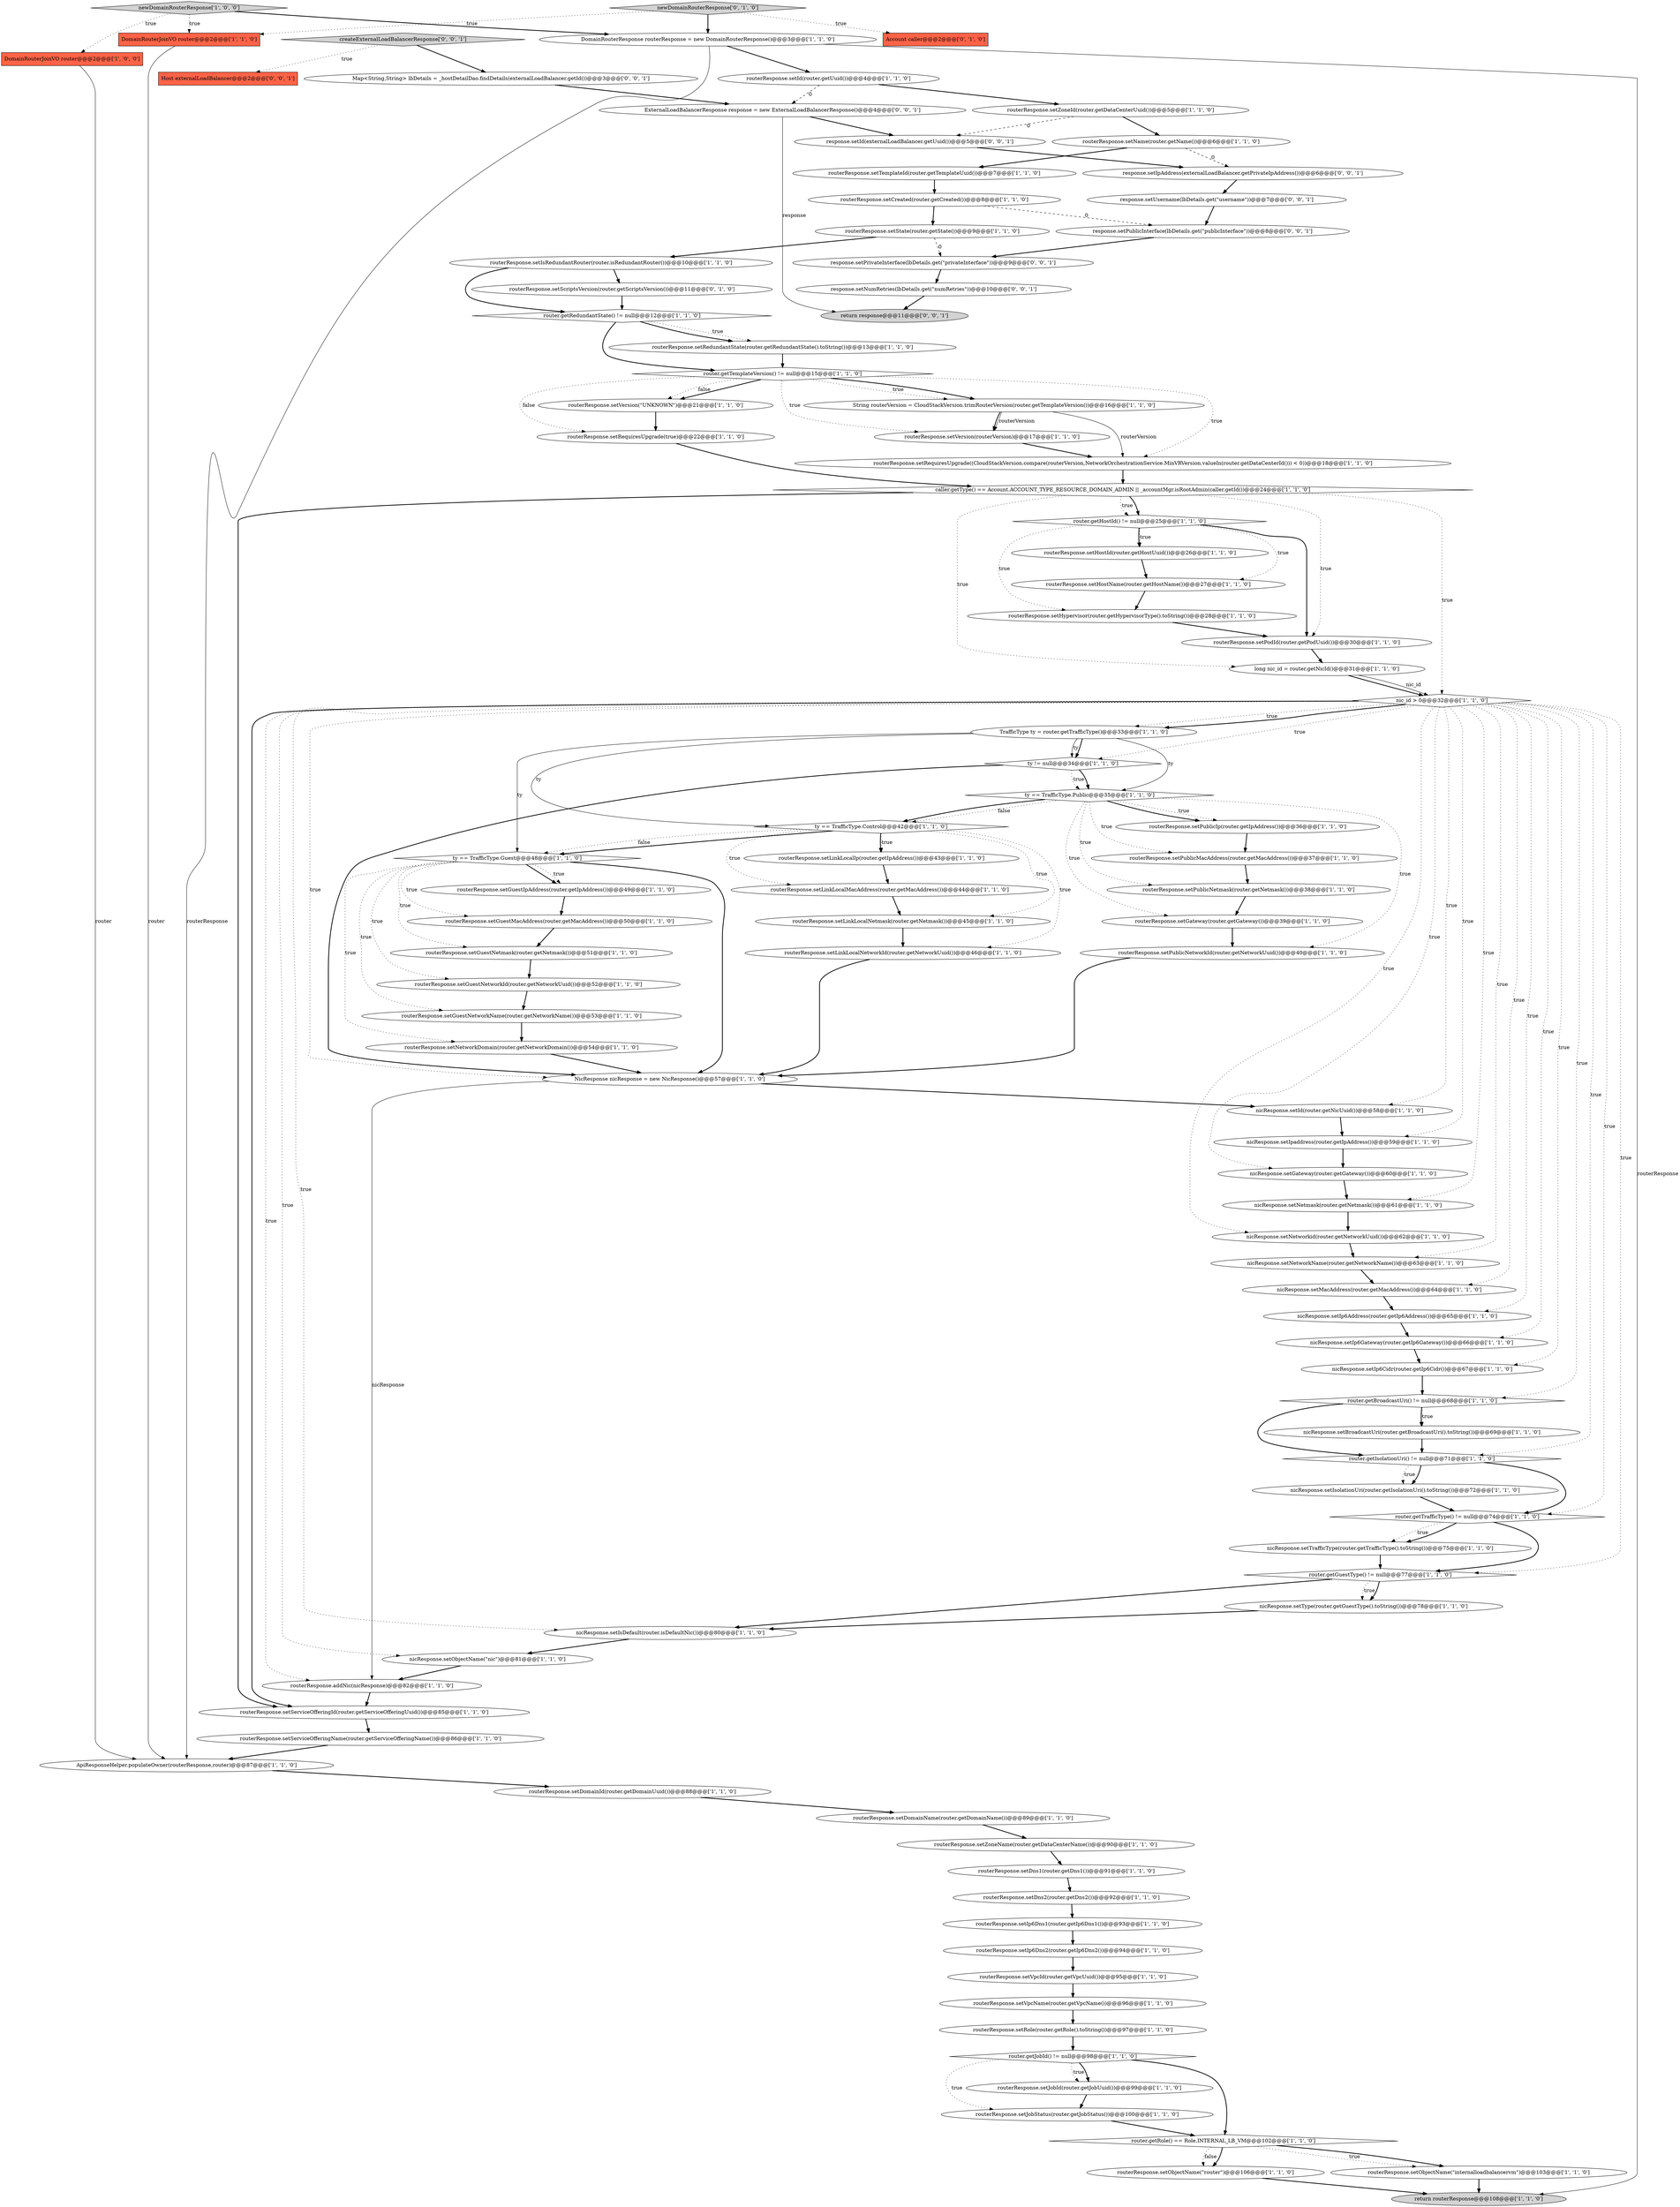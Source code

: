 digraph {
50 [style = filled, label = "routerResponse.setJobStatus(router.getJobStatus())@@@100@@@['1', '1', '0']", fillcolor = white, shape = ellipse image = "AAA0AAABBB1BBB"];
43 [style = filled, label = "nicResponse.setIp6Address(router.getIp6Address())@@@65@@@['1', '1', '0']", fillcolor = white, shape = ellipse image = "AAA0AAABBB1BBB"];
100 [style = filled, label = "createExternalLoadBalancerResponse['0', '0', '1']", fillcolor = lightgray, shape = diamond image = "AAA0AAABBB3BBB"];
94 [style = filled, label = "ExternalLoadBalancerResponse response = new ExternalLoadBalancerResponse()@@@4@@@['0', '0', '1']", fillcolor = white, shape = ellipse image = "AAA0AAABBB3BBB"];
80 [style = filled, label = "router.getRole() == Role.INTERNAL_LB_VM@@@102@@@['1', '1', '0']", fillcolor = white, shape = diamond image = "AAA0AAABBB1BBB"];
47 [style = filled, label = "routerResponse.setVersion(\"UNKNOWN\")@@@21@@@['1', '1', '0']", fillcolor = white, shape = ellipse image = "AAA0AAABBB1BBB"];
29 [style = filled, label = "nicResponse.setIp6Cidr(router.getIp6Cidr())@@@67@@@['1', '1', '0']", fillcolor = white, shape = ellipse image = "AAA0AAABBB1BBB"];
32 [style = filled, label = "routerResponse.setPodId(router.getPodUuid())@@@30@@@['1', '1', '0']", fillcolor = white, shape = ellipse image = "AAA0AAABBB1BBB"];
49 [style = filled, label = "routerResponse.setRedundantState(router.getRedundantState().toString())@@@13@@@['1', '1', '0']", fillcolor = white, shape = ellipse image = "AAA0AAABBB1BBB"];
97 [style = filled, label = "response.setNumRetries(lbDetails.get(\"numRetries\"))@@@10@@@['0', '0', '1']", fillcolor = white, shape = ellipse image = "AAA0AAABBB3BBB"];
91 [style = filled, label = "routerResponse.setScriptsVersion(router.getScriptsVersion())@@@11@@@['0', '1', '0']", fillcolor = white, shape = ellipse image = "AAA1AAABBB2BBB"];
9 [style = filled, label = "routerResponse.setName(router.getName())@@@6@@@['1', '1', '0']", fillcolor = white, shape = ellipse image = "AAA0AAABBB1BBB"];
55 [style = filled, label = "ty != null@@@34@@@['1', '1', '0']", fillcolor = white, shape = diamond image = "AAA0AAABBB1BBB"];
38 [style = filled, label = "routerResponse.setDomainId(router.getDomainUuid())@@@88@@@['1', '1', '0']", fillcolor = white, shape = ellipse image = "AAA0AAABBB1BBB"];
66 [style = filled, label = "router.getBroadcastUri() != null@@@68@@@['1', '1', '0']", fillcolor = white, shape = diamond image = "AAA0AAABBB1BBB"];
77 [style = filled, label = "router.getRedundantState() != null@@@12@@@['1', '1', '0']", fillcolor = white, shape = diamond image = "AAA0AAABBB1BBB"];
14 [style = filled, label = "routerResponse.addNic(nicResponse)@@@82@@@['1', '1', '0']", fillcolor = white, shape = ellipse image = "AAA0AAABBB1BBB"];
99 [style = filled, label = "response.setIpAddress(externalLoadBalancer.getPrivateIpAddress())@@@6@@@['0', '0', '1']", fillcolor = white, shape = ellipse image = "AAA0AAABBB3BBB"];
6 [style = filled, label = "routerResponse.setGuestIpAddress(router.getIpAddress())@@@49@@@['1', '1', '0']", fillcolor = white, shape = ellipse image = "AAA0AAABBB1BBB"];
58 [style = filled, label = "routerResponse.setVpcId(router.getVpcUuid())@@@95@@@['1', '1', '0']", fillcolor = white, shape = ellipse image = "AAA0AAABBB1BBB"];
56 [style = filled, label = "nicResponse.setIsolationUri(router.getIsolationUri().toString())@@@72@@@['1', '1', '0']", fillcolor = white, shape = ellipse image = "AAA0AAABBB1BBB"];
102 [style = filled, label = "response.setId(externalLoadBalancer.getUuid())@@@5@@@['0', '0', '1']", fillcolor = white, shape = ellipse image = "AAA0AAABBB3BBB"];
59 [style = filled, label = "routerResponse.setIsRedundantRouter(router.isRedundantRouter())@@@10@@@['1', '1', '0']", fillcolor = white, shape = ellipse image = "AAA0AAABBB1BBB"];
72 [style = filled, label = "ty == TrafficType.Public@@@35@@@['1', '1', '0']", fillcolor = white, shape = diamond image = "AAA0AAABBB1BBB"];
89 [style = filled, label = "Account caller@@@2@@@['0', '1', '0']", fillcolor = tomato, shape = box image = "AAA0AAABBB2BBB"];
25 [style = filled, label = "routerResponse.setState(router.getState())@@@9@@@['1', '1', '0']", fillcolor = white, shape = ellipse image = "AAA0AAABBB1BBB"];
75 [style = filled, label = "routerResponse.setPublicIp(router.getIpAddress())@@@36@@@['1', '1', '0']", fillcolor = white, shape = ellipse image = "AAA0AAABBB1BBB"];
79 [style = filled, label = "nicResponse.setObjectName(\"nic\")@@@81@@@['1', '1', '0']", fillcolor = white, shape = ellipse image = "AAA0AAABBB1BBB"];
86 [style = filled, label = "DomainRouterJoinVO router@@@2@@@['1', '1', '0']", fillcolor = tomato, shape = box image = "AAA0AAABBB1BBB"];
1 [style = filled, label = "routerResponse.setObjectName(\"internalloadbalancervm\")@@@103@@@['1', '1', '0']", fillcolor = white, shape = ellipse image = "AAA0AAABBB1BBB"];
65 [style = filled, label = "nicResponse.setNetworkName(router.getNetworkName())@@@63@@@['1', '1', '0']", fillcolor = white, shape = ellipse image = "AAA0AAABBB1BBB"];
51 [style = filled, label = "router.getGuestType() != null@@@77@@@['1', '1', '0']", fillcolor = white, shape = diamond image = "AAA0AAABBB1BBB"];
70 [style = filled, label = "routerResponse.setServiceOfferingName(router.getServiceOfferingName())@@@86@@@['1', '1', '0']", fillcolor = white, shape = ellipse image = "AAA0AAABBB1BBB"];
0 [style = filled, label = "routerResponse.setZoneName(router.getDataCenterName())@@@90@@@['1', '1', '0']", fillcolor = white, shape = ellipse image = "AAA0AAABBB1BBB"];
2 [style = filled, label = "routerResponse.setRequiresUpgrade(true)@@@22@@@['1', '1', '0']", fillcolor = white, shape = ellipse image = "AAA0AAABBB1BBB"];
34 [style = filled, label = "newDomainRouterResponse['1', '0', '0']", fillcolor = lightgray, shape = diamond image = "AAA0AAABBB1BBB"];
61 [style = filled, label = "routerResponse.setId(router.getUuid())@@@4@@@['1', '1', '0']", fillcolor = white, shape = ellipse image = "AAA0AAABBB1BBB"];
41 [style = filled, label = "routerResponse.setVersion(routerVersion)@@@17@@@['1', '1', '0']", fillcolor = white, shape = ellipse image = "AAA0AAABBB1BBB"];
74 [style = filled, label = "nicResponse.setType(router.getGuestType().toString())@@@78@@@['1', '1', '0']", fillcolor = white, shape = ellipse image = "AAA0AAABBB1BBB"];
78 [style = filled, label = "routerResponse.setIp6Dns1(router.getIp6Dns1())@@@93@@@['1', '1', '0']", fillcolor = white, shape = ellipse image = "AAA0AAABBB1BBB"];
16 [style = filled, label = "routerResponse.setGuestMacAddress(router.getMacAddress())@@@50@@@['1', '1', '0']", fillcolor = white, shape = ellipse image = "AAA0AAABBB1BBB"];
83 [style = filled, label = "router.getTemplateVersion() != null@@@15@@@['1', '1', '0']", fillcolor = white, shape = diamond image = "AAA0AAABBB1BBB"];
69 [style = filled, label = "routerResponse.setGuestNetworkId(router.getNetworkUuid())@@@52@@@['1', '1', '0']", fillcolor = white, shape = ellipse image = "AAA0AAABBB1BBB"];
37 [style = filled, label = "routerResponse.setNetworkDomain(router.getNetworkDomain())@@@54@@@['1', '1', '0']", fillcolor = white, shape = ellipse image = "AAA0AAABBB1BBB"];
35 [style = filled, label = "routerResponse.setRole(router.getRole().toString())@@@97@@@['1', '1', '0']", fillcolor = white, shape = ellipse image = "AAA0AAABBB1BBB"];
82 [style = filled, label = "routerResponse.setHostId(router.getHostUuid())@@@26@@@['1', '1', '0']", fillcolor = white, shape = ellipse image = "AAA0AAABBB1BBB"];
63 [style = filled, label = "routerResponse.setLinkLocalNetmask(router.getNetmask())@@@45@@@['1', '1', '0']", fillcolor = white, shape = ellipse image = "AAA0AAABBB1BBB"];
39 [style = filled, label = "nicResponse.setIpaddress(router.getIpAddress())@@@59@@@['1', '1', '0']", fillcolor = white, shape = ellipse image = "AAA0AAABBB1BBB"];
73 [style = filled, label = "nicResponse.setId(router.getNicUuid())@@@58@@@['1', '1', '0']", fillcolor = white, shape = ellipse image = "AAA0AAABBB1BBB"];
36 [style = filled, label = "TrafficType ty = router.getTrafficType()@@@33@@@['1', '1', '0']", fillcolor = white, shape = ellipse image = "AAA0AAABBB1BBB"];
12 [style = filled, label = "routerResponse.setHypervisor(router.getHypervisorType().toString())@@@28@@@['1', '1', '0']", fillcolor = white, shape = ellipse image = "AAA0AAABBB1BBB"];
18 [style = filled, label = "nic_id > 0@@@32@@@['1', '1', '0']", fillcolor = white, shape = diamond image = "AAA0AAABBB1BBB"];
21 [style = filled, label = "routerResponse.setGateway(router.getGateway())@@@39@@@['1', '1', '0']", fillcolor = white, shape = ellipse image = "AAA0AAABBB1BBB"];
46 [style = filled, label = "routerResponse.setIp6Dns2(router.getIp6Dns2())@@@94@@@['1', '1', '0']", fillcolor = white, shape = ellipse image = "AAA0AAABBB1BBB"];
64 [style = filled, label = "caller.getType() == Account.ACCOUNT_TYPE_RESOURCE_DOMAIN_ADMIN || _accountMgr.isRootAdmin(caller.getId())@@@24@@@['1', '1', '0']", fillcolor = white, shape = diamond image = "AAA0AAABBB1BBB"];
40 [style = filled, label = "routerResponse.setObjectName(\"router\")@@@106@@@['1', '1', '0']", fillcolor = white, shape = ellipse image = "AAA0AAABBB1BBB"];
87 [style = filled, label = "routerResponse.setGuestNetmask(router.getNetmask())@@@51@@@['1', '1', '0']", fillcolor = white, shape = ellipse image = "AAA0AAABBB1BBB"];
98 [style = filled, label = "return response@@@11@@@['0', '0', '1']", fillcolor = lightgray, shape = ellipse image = "AAA0AAABBB3BBB"];
62 [style = filled, label = "routerResponse.setGuestNetworkName(router.getNetworkName())@@@53@@@['1', '1', '0']", fillcolor = white, shape = ellipse image = "AAA0AAABBB1BBB"];
10 [style = filled, label = "return routerResponse@@@108@@@['1', '1', '0']", fillcolor = lightgray, shape = ellipse image = "AAA0AAABBB1BBB"];
17 [style = filled, label = "nicResponse.setNetworkid(router.getNetworkUuid())@@@62@@@['1', '1', '0']", fillcolor = white, shape = ellipse image = "AAA0AAABBB1BBB"];
3 [style = filled, label = "router.getIsolationUri() != null@@@71@@@['1', '1', '0']", fillcolor = white, shape = diamond image = "AAA0AAABBB1BBB"];
30 [style = filled, label = "routerResponse.setServiceOfferingId(router.getServiceOfferingUuid())@@@85@@@['1', '1', '0']", fillcolor = white, shape = ellipse image = "AAA0AAABBB1BBB"];
5 [style = filled, label = "routerResponse.setPublicNetworkId(router.getNetworkUuid())@@@40@@@['1', '1', '0']", fillcolor = white, shape = ellipse image = "AAA0AAABBB1BBB"];
7 [style = filled, label = "DomainRouterJoinVO router@@@2@@@['1', '0', '0']", fillcolor = tomato, shape = box image = "AAA0AAABBB1BBB"];
48 [style = filled, label = "nicResponse.setIsDefault(router.isDefaultNic())@@@80@@@['1', '1', '0']", fillcolor = white, shape = ellipse image = "AAA0AAABBB1BBB"];
52 [style = filled, label = "routerResponse.setPublicNetmask(router.getNetmask())@@@38@@@['1', '1', '0']", fillcolor = white, shape = ellipse image = "AAA0AAABBB1BBB"];
26 [style = filled, label = "router.getHostId() != null@@@25@@@['1', '1', '0']", fillcolor = white, shape = diamond image = "AAA0AAABBB1BBB"];
42 [style = filled, label = "routerResponse.setRequiresUpgrade((CloudStackVersion.compare(routerVersion,NetworkOrchestrationService.MinVRVersion.valueIn(router.getDataCenterId())) < 0))@@@18@@@['1', '1', '0']", fillcolor = white, shape = ellipse image = "AAA0AAABBB1BBB"];
24 [style = filled, label = "routerResponse.setDns1(router.getDns1())@@@91@@@['1', '1', '0']", fillcolor = white, shape = ellipse image = "AAA0AAABBB1BBB"];
101 [style = filled, label = "response.setPublicInterface(lbDetails.get(\"publicInterface\"))@@@8@@@['0', '0', '1']", fillcolor = white, shape = ellipse image = "AAA0AAABBB3BBB"];
60 [style = filled, label = "routerResponse.setPublicMacAddress(router.getMacAddress())@@@37@@@['1', '1', '0']", fillcolor = white, shape = ellipse image = "AAA0AAABBB1BBB"];
90 [style = filled, label = "newDomainRouterResponse['0', '1', '0']", fillcolor = lightgray, shape = diamond image = "AAA0AAABBB2BBB"];
85 [style = filled, label = "ApiResponseHelper.populateOwner(routerResponse,router)@@@87@@@['1', '1', '0']", fillcolor = white, shape = ellipse image = "AAA0AAABBB1BBB"];
88 [style = filled, label = "NicResponse nicResponse = new NicResponse()@@@57@@@['1', '1', '0']", fillcolor = white, shape = ellipse image = "AAA0AAABBB1BBB"];
95 [style = filled, label = "Map<String,String> lbDetails = _hostDetailDao.findDetails(externalLoadBalancer.getId())@@@3@@@['0', '0', '1']", fillcolor = white, shape = ellipse image = "AAA0AAABBB3BBB"];
44 [style = filled, label = "nicResponse.setTrafficType(router.getTrafficType().toString())@@@75@@@['1', '1', '0']", fillcolor = white, shape = ellipse image = "AAA0AAABBB1BBB"];
11 [style = filled, label = "ty == TrafficType.Guest@@@48@@@['1', '1', '0']", fillcolor = white, shape = diamond image = "AAA0AAABBB1BBB"];
23 [style = filled, label = "nicResponse.setIp6Gateway(router.getIp6Gateway())@@@66@@@['1', '1', '0']", fillcolor = white, shape = ellipse image = "AAA0AAABBB1BBB"];
68 [style = filled, label = "ty == TrafficType.Control@@@42@@@['1', '1', '0']", fillcolor = white, shape = diamond image = "AAA0AAABBB1BBB"];
67 [style = filled, label = "routerResponse.setDomainName(router.getDomainName())@@@89@@@['1', '1', '0']", fillcolor = white, shape = ellipse image = "AAA0AAABBB1BBB"];
71 [style = filled, label = "routerResponse.setHostName(router.getHostName())@@@27@@@['1', '1', '0']", fillcolor = white, shape = ellipse image = "AAA0AAABBB1BBB"];
27 [style = filled, label = "routerResponse.setLinkLocalIp(router.getIpAddress())@@@43@@@['1', '1', '0']", fillcolor = white, shape = ellipse image = "AAA0AAABBB1BBB"];
45 [style = filled, label = "routerResponse.setVpcName(router.getVpcName())@@@96@@@['1', '1', '0']", fillcolor = white, shape = ellipse image = "AAA0AAABBB1BBB"];
81 [style = filled, label = "nicResponse.setMacAddress(router.getMacAddress())@@@64@@@['1', '1', '0']", fillcolor = white, shape = ellipse image = "AAA0AAABBB1BBB"];
8 [style = filled, label = "routerResponse.setDns2(router.getDns2())@@@92@@@['1', '1', '0']", fillcolor = white, shape = ellipse image = "AAA0AAABBB1BBB"];
92 [style = filled, label = "response.setUsername(lbDetails.get(\"username\"))@@@7@@@['0', '0', '1']", fillcolor = white, shape = ellipse image = "AAA0AAABBB3BBB"];
4 [style = filled, label = "routerResponse.setZoneId(router.getDataCenterUuid())@@@5@@@['1', '1', '0']", fillcolor = white, shape = ellipse image = "AAA0AAABBB1BBB"];
19 [style = filled, label = "routerResponse.setCreated(router.getCreated())@@@8@@@['1', '1', '0']", fillcolor = white, shape = ellipse image = "AAA0AAABBB1BBB"];
96 [style = filled, label = "Host externalLoadBalancer@@@2@@@['0', '0', '1']", fillcolor = tomato, shape = box image = "AAA0AAABBB3BBB"];
13 [style = filled, label = "routerResponse.setJobId(router.getJobUuid())@@@99@@@['1', '1', '0']", fillcolor = white, shape = ellipse image = "AAA0AAABBB1BBB"];
15 [style = filled, label = "DomainRouterResponse routerResponse = new DomainRouterResponse()@@@3@@@['1', '1', '0']", fillcolor = white, shape = ellipse image = "AAA0AAABBB1BBB"];
57 [style = filled, label = "router.getTrafficType() != null@@@74@@@['1', '1', '0']", fillcolor = white, shape = diamond image = "AAA0AAABBB1BBB"];
33 [style = filled, label = "router.getJobId() != null@@@98@@@['1', '1', '0']", fillcolor = white, shape = diamond image = "AAA0AAABBB1BBB"];
31 [style = filled, label = "nicResponse.setBroadcastUri(router.getBroadcastUri().toString())@@@69@@@['1', '1', '0']", fillcolor = white, shape = ellipse image = "AAA0AAABBB1BBB"];
93 [style = filled, label = "response.setPrivateInterface(lbDetails.get(\"privateInterface\"))@@@9@@@['0', '0', '1']", fillcolor = white, shape = ellipse image = "AAA0AAABBB3BBB"];
54 [style = filled, label = "routerResponse.setTemplateId(router.getTemplateUuid())@@@7@@@['1', '1', '0']", fillcolor = white, shape = ellipse image = "AAA0AAABBB1BBB"];
28 [style = filled, label = "nicResponse.setNetmask(router.getNetmask())@@@61@@@['1', '1', '0']", fillcolor = white, shape = ellipse image = "AAA0AAABBB1BBB"];
22 [style = filled, label = "routerResponse.setLinkLocalNetworkId(router.getNetworkUuid())@@@46@@@['1', '1', '0']", fillcolor = white, shape = ellipse image = "AAA0AAABBB1BBB"];
20 [style = filled, label = "String routerVersion = CloudStackVersion.trimRouterVersion(router.getTemplateVersion())@@@16@@@['1', '1', '0']", fillcolor = white, shape = ellipse image = "AAA0AAABBB1BBB"];
76 [style = filled, label = "routerResponse.setLinkLocalMacAddress(router.getMacAddress())@@@44@@@['1', '1', '0']", fillcolor = white, shape = ellipse image = "AAA0AAABBB1BBB"];
84 [style = filled, label = "long nic_id = router.getNicId()@@@31@@@['1', '1', '0']", fillcolor = white, shape = ellipse image = "AAA0AAABBB1BBB"];
53 [style = filled, label = "nicResponse.setGateway(router.getGateway())@@@60@@@['1', '1', '0']", fillcolor = white, shape = ellipse image = "AAA0AAABBB1BBB"];
51->48 [style = bold, label=""];
25->93 [style = dashed, label="0"];
35->33 [style = bold, label=""];
90->86 [style = dotted, label="true"];
18->3 [style = dotted, label="true"];
18->48 [style = dotted, label="true"];
80->1 [style = dotted, label="true"];
84->18 [style = bold, label=""];
97->98 [style = bold, label=""];
77->83 [style = bold, label=""];
59->91 [style = bold, label=""];
87->69 [style = bold, label=""];
18->55 [style = dotted, label="true"];
3->57 [style = bold, label=""];
4->102 [style = dashed, label="0"];
68->76 [style = dotted, label="true"];
15->61 [style = bold, label=""];
11->69 [style = dotted, label="true"];
61->94 [style = dashed, label="0"];
75->60 [style = bold, label=""];
22->88 [style = bold, label=""];
57->44 [style = dotted, label="true"];
83->20 [style = bold, label=""];
18->14 [style = dotted, label="true"];
12->32 [style = bold, label=""];
64->30 [style = bold, label=""];
4->9 [style = bold, label=""];
20->42 [style = solid, label="routerVersion"];
79->14 [style = bold, label=""];
18->43 [style = dotted, label="true"];
53->28 [style = bold, label=""];
16->87 [style = bold, label=""];
18->51 [style = dotted, label="true"];
34->7 [style = dotted, label="true"];
60->52 [style = bold, label=""];
88->73 [style = bold, label=""];
68->11 [style = dotted, label="false"];
92->101 [style = bold, label=""];
86->85 [style = solid, label="router"];
34->86 [style = dotted, label="true"];
31->3 [style = bold, label=""];
72->21 [style = dotted, label="true"];
66->3 [style = bold, label=""];
18->39 [style = dotted, label="true"];
23->29 [style = bold, label=""];
36->55 [style = solid, label="ty"];
33->13 [style = dotted, label="true"];
49->83 [style = bold, label=""];
42->64 [style = bold, label=""];
66->31 [style = dotted, label="true"];
93->97 [style = bold, label=""];
57->44 [style = bold, label=""];
8->78 [style = bold, label=""];
34->15 [style = bold, label=""];
37->88 [style = bold, label=""];
1->10 [style = bold, label=""];
19->101 [style = dashed, label="0"];
85->38 [style = bold, label=""];
91->77 [style = bold, label=""];
27->76 [style = bold, label=""];
18->23 [style = dotted, label="true"];
18->66 [style = dotted, label="true"];
84->18 [style = solid, label="nic_id"];
18->29 [style = dotted, label="true"];
26->71 [style = dotted, label="true"];
55->72 [style = dotted, label="true"];
11->62 [style = dotted, label="true"];
76->63 [style = bold, label=""];
11->6 [style = bold, label=""];
13->50 [style = bold, label=""];
18->65 [style = dotted, label="true"];
94->98 [style = solid, label="response"];
55->72 [style = bold, label=""];
80->40 [style = bold, label=""];
11->16 [style = dotted, label="true"];
18->57 [style = dotted, label="true"];
33->80 [style = bold, label=""];
102->99 [style = bold, label=""];
66->31 [style = bold, label=""];
18->17 [style = dotted, label="true"];
18->88 [style = dotted, label="true"];
36->68 [style = solid, label="ty"];
14->30 [style = bold, label=""];
57->51 [style = bold, label=""];
64->18 [style = dotted, label="true"];
26->32 [style = bold, label=""];
11->6 [style = dotted, label="true"];
58->45 [style = bold, label=""];
78->46 [style = bold, label=""];
88->14 [style = solid, label="nicResponse"];
82->71 [style = bold, label=""];
33->50 [style = dotted, label="true"];
36->11 [style = solid, label="ty"];
100->95 [style = bold, label=""];
61->4 [style = bold, label=""];
68->27 [style = bold, label=""];
51->74 [style = dotted, label="true"];
26->12 [style = dotted, label="true"];
83->47 [style = bold, label=""];
69->62 [style = bold, label=""];
18->30 [style = bold, label=""];
44->51 [style = bold, label=""];
43->23 [style = bold, label=""];
28->17 [style = bold, label=""];
11->87 [style = dotted, label="true"];
52->21 [style = bold, label=""];
64->32 [style = dotted, label="true"];
54->19 [style = bold, label=""];
68->11 [style = bold, label=""];
68->63 [style = dotted, label="true"];
65->81 [style = bold, label=""];
67->0 [style = bold, label=""];
50->80 [style = bold, label=""];
2->64 [style = bold, label=""];
51->74 [style = bold, label=""];
95->94 [style = bold, label=""];
72->60 [style = dotted, label="true"];
73->39 [style = bold, label=""];
72->75 [style = dotted, label="true"];
15->85 [style = solid, label="routerResponse"];
68->27 [style = dotted, label="true"];
0->24 [style = bold, label=""];
6->16 [style = bold, label=""];
81->43 [style = bold, label=""];
19->25 [style = bold, label=""];
72->5 [style = dotted, label="true"];
68->22 [style = dotted, label="true"];
9->99 [style = dashed, label="0"];
30->70 [style = bold, label=""];
80->1 [style = bold, label=""];
99->92 [style = bold, label=""];
83->2 [style = dotted, label="false"];
18->28 [style = dotted, label="true"];
15->10 [style = solid, label="routerResponse"];
90->15 [style = bold, label=""];
83->20 [style = dotted, label="true"];
36->72 [style = solid, label="ty"];
45->35 [style = bold, label=""];
29->66 [style = bold, label=""];
94->102 [style = bold, label=""];
72->68 [style = dotted, label="false"];
24->8 [style = bold, label=""];
18->36 [style = dotted, label="true"];
72->68 [style = bold, label=""];
71->12 [style = bold, label=""];
74->48 [style = bold, label=""];
64->26 [style = bold, label=""];
18->53 [style = dotted, label="true"];
7->85 [style = solid, label="router"];
46->58 [style = bold, label=""];
3->56 [style = bold, label=""];
90->89 [style = dotted, label="true"];
25->59 [style = bold, label=""];
62->37 [style = bold, label=""];
36->55 [style = bold, label=""];
63->22 [style = bold, label=""];
17->65 [style = bold, label=""];
5->88 [style = bold, label=""];
59->77 [style = bold, label=""];
26->82 [style = dotted, label="true"];
18->81 [style = dotted, label="true"];
33->13 [style = bold, label=""];
26->82 [style = bold, label=""];
56->57 [style = bold, label=""];
64->26 [style = dotted, label="true"];
40->10 [style = bold, label=""];
11->37 [style = dotted, label="true"];
11->88 [style = bold, label=""];
77->49 [style = dotted, label="true"];
83->47 [style = dotted, label="false"];
47->2 [style = bold, label=""];
70->85 [style = bold, label=""];
39->53 [style = bold, label=""];
18->79 [style = dotted, label="true"];
21->5 [style = bold, label=""];
41->42 [style = bold, label=""];
32->84 [style = bold, label=""];
83->42 [style = dotted, label="true"];
20->41 [style = solid, label="routerVersion"];
80->40 [style = dotted, label="false"];
101->93 [style = bold, label=""];
18->36 [style = bold, label=""];
38->67 [style = bold, label=""];
77->49 [style = bold, label=""];
72->75 [style = bold, label=""];
72->52 [style = dotted, label="true"];
9->54 [style = bold, label=""];
48->79 [style = bold, label=""];
83->41 [style = dotted, label="true"];
18->73 [style = dotted, label="true"];
55->88 [style = bold, label=""];
3->56 [style = dotted, label="true"];
64->84 [style = dotted, label="true"];
100->96 [style = dotted, label="true"];
20->41 [style = bold, label=""];
}
